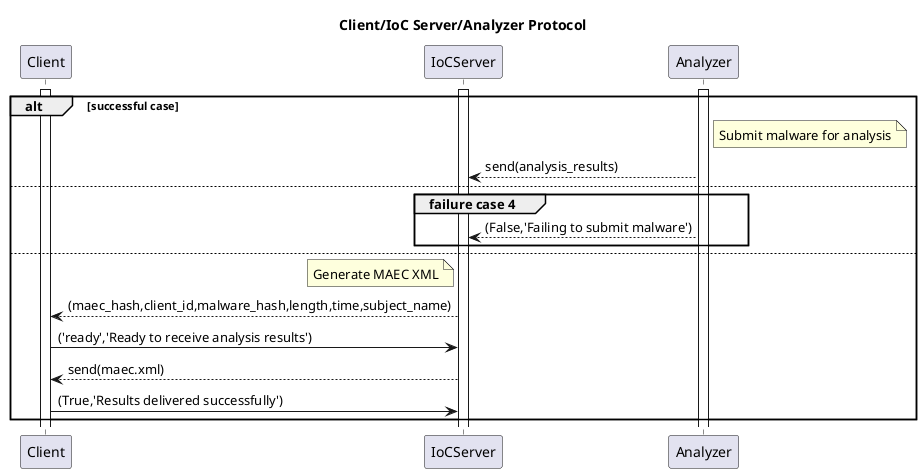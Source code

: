@startuml
title Client/IoC Server/Analyzer Protocol
activate Client
activate IoCServer
activate Analyzer
alt successful case
    note right of Analyzer:Submit malware for analysis
    Analyzer-->IoCServer:send(analysis_results)
else
    group failure case 4
    Analyzer-->IoCServer:(False,'Failing to submit malware')
    end
else
    note left of IoCServer:Generate MAEC XML
    IoCServer-->Client:(maec_hash,client_id,malware_hash,length,time,subject_name)
    Client->IoCServer:('ready','Ready to receive analysis results')
    IoCServer-->Client:send(maec.xml)
    Client->IoCServer:(True,'Results delivered successfully')
end
@enduml